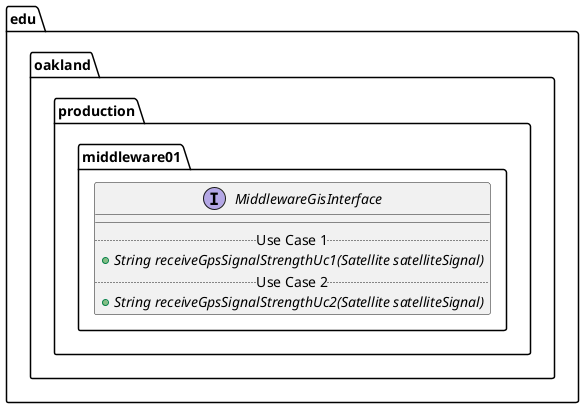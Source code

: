 @startuml MiddlewareGisInterface

package edu.oakland.production.middleware01 {
    interface MiddlewareGisInterface {
        __
        .. Use Case 1 ..
        {abstract} + String receiveGpsSignalStrengthUc1(Satellite satelliteSignal)
        .. Use Case 2 ..
        {abstract} + String receiveGpsSignalStrengthUc2(Satellite satelliteSignal)
    }
}

@enduml